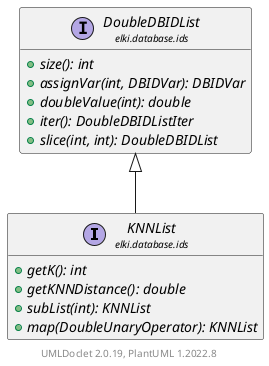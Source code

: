 @startuml
    remove .*\.(Instance|Par|Parameterizer|Factory)$
    set namespaceSeparator none
    hide empty fields
    hide empty methods

    interface "<size:14>KNNList\n<size:10>elki.database.ids" as elki.database.ids.KNNList [[KNNList.html]] {
        {abstract} +getK(): int
        {abstract} +getKNNDistance(): double
        {abstract} +subList(int): KNNList
        {abstract} +map(DoubleUnaryOperator): KNNList
    }

    interface "<size:14>DoubleDBIDList\n<size:10>elki.database.ids" as elki.database.ids.DoubleDBIDList [[DoubleDBIDList.html]] {
        {abstract} +size(): int
        {abstract} +assignVar(int, DBIDVar): DBIDVar
        {abstract} +doubleValue(int): double
        {abstract} +iter(): DoubleDBIDListIter
        {abstract} +slice(int, int): DoubleDBIDList
    }

    elki.database.ids.DoubleDBIDList <|-- elki.database.ids.KNNList

    center footer UMLDoclet 2.0.19, PlantUML 1.2022.8
@enduml
